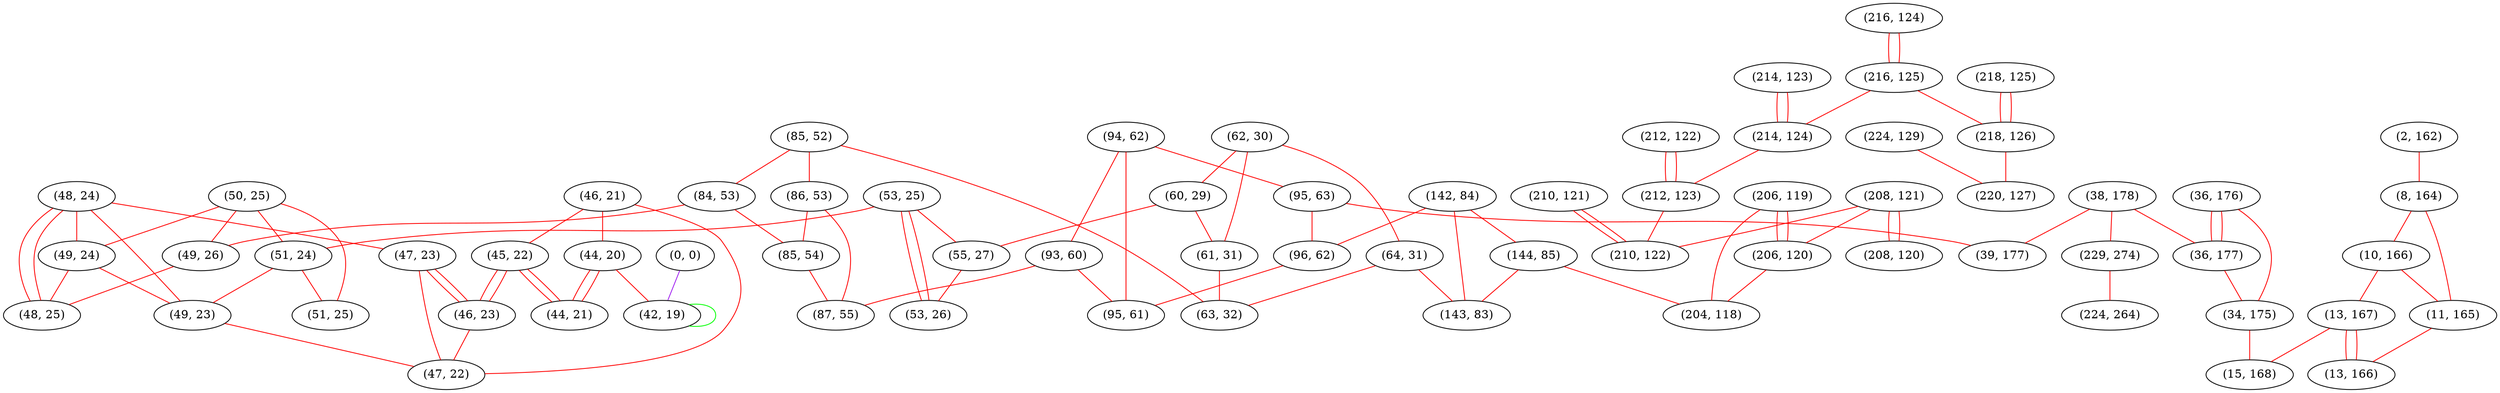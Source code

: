 graph "" {
"(53, 25)";
"(85, 52)";
"(38, 178)";
"(50, 25)";
"(84, 53)";
"(218, 125)";
"(2, 162)";
"(229, 274)";
"(36, 176)";
"(49, 26)";
"(0, 0)";
"(62, 30)";
"(46, 21)";
"(94, 62)";
"(208, 121)";
"(142, 84)";
"(206, 119)";
"(95, 63)";
"(96, 62)";
"(8, 164)";
"(45, 22)";
"(51, 24)";
"(93, 60)";
"(48, 24)";
"(216, 124)";
"(60, 29)";
"(10, 166)";
"(36, 177)";
"(206, 120)";
"(214, 123)";
"(55, 27)";
"(86, 53)";
"(64, 31)";
"(39, 177)";
"(34, 175)";
"(224, 264)";
"(224, 129)";
"(212, 122)";
"(44, 20)";
"(216, 125)";
"(47, 23)";
"(210, 121)";
"(11, 165)";
"(85, 54)";
"(214, 124)";
"(61, 31)";
"(87, 55)";
"(49, 24)";
"(13, 167)";
"(144, 85)";
"(49, 23)";
"(48, 25)";
"(143, 83)";
"(46, 23)";
"(218, 126)";
"(212, 123)";
"(44, 21)";
"(47, 22)";
"(95, 61)";
"(53, 26)";
"(42, 19)";
"(210, 122)";
"(13, 166)";
"(51, 25)";
"(15, 168)";
"(220, 127)";
"(208, 120)";
"(63, 32)";
"(204, 118)";
"(53, 25)" -- "(51, 24)"  [color=red, key=0, weight=1];
"(53, 25)" -- "(55, 27)"  [color=red, key=0, weight=1];
"(53, 25)" -- "(53, 26)"  [color=red, key=0, weight=1];
"(53, 25)" -- "(53, 26)"  [color=red, key=1, weight=1];
"(85, 52)" -- "(84, 53)"  [color=red, key=0, weight=1];
"(85, 52)" -- "(63, 32)"  [color=red, key=0, weight=1];
"(85, 52)" -- "(86, 53)"  [color=red, key=0, weight=1];
"(38, 178)" -- "(229, 274)"  [color=red, key=0, weight=1];
"(38, 178)" -- "(36, 177)"  [color=red, key=0, weight=1];
"(38, 178)" -- "(39, 177)"  [color=red, key=0, weight=1];
"(50, 25)" -- "(49, 26)"  [color=red, key=0, weight=1];
"(50, 25)" -- "(51, 24)"  [color=red, key=0, weight=1];
"(50, 25)" -- "(49, 24)"  [color=red, key=0, weight=1];
"(50, 25)" -- "(51, 25)"  [color=red, key=0, weight=1];
"(84, 53)" -- "(85, 54)"  [color=red, key=0, weight=1];
"(84, 53)" -- "(49, 26)"  [color=red, key=0, weight=1];
"(218, 125)" -- "(218, 126)"  [color=red, key=0, weight=1];
"(218, 125)" -- "(218, 126)"  [color=red, key=1, weight=1];
"(2, 162)" -- "(8, 164)"  [color=red, key=0, weight=1];
"(229, 274)" -- "(224, 264)"  [color=red, key=0, weight=1];
"(36, 176)" -- "(34, 175)"  [color=red, key=0, weight=1];
"(36, 176)" -- "(36, 177)"  [color=red, key=0, weight=1];
"(36, 176)" -- "(36, 177)"  [color=red, key=1, weight=1];
"(49, 26)" -- "(48, 25)"  [color=red, key=0, weight=1];
"(0, 0)" -- "(42, 19)"  [color=purple, key=0, weight=4];
"(62, 30)" -- "(60, 29)"  [color=red, key=0, weight=1];
"(62, 30)" -- "(61, 31)"  [color=red, key=0, weight=1];
"(62, 30)" -- "(64, 31)"  [color=red, key=0, weight=1];
"(46, 21)" -- "(45, 22)"  [color=red, key=0, weight=1];
"(46, 21)" -- "(47, 22)"  [color=red, key=0, weight=1];
"(46, 21)" -- "(44, 20)"  [color=red, key=0, weight=1];
"(94, 62)" -- "(93, 60)"  [color=red, key=0, weight=1];
"(94, 62)" -- "(95, 61)"  [color=red, key=0, weight=1];
"(94, 62)" -- "(95, 63)"  [color=red, key=0, weight=1];
"(208, 121)" -- "(208, 120)"  [color=red, key=0, weight=1];
"(208, 121)" -- "(208, 120)"  [color=red, key=1, weight=1];
"(208, 121)" -- "(206, 120)"  [color=red, key=0, weight=1];
"(208, 121)" -- "(210, 122)"  [color=red, key=0, weight=1];
"(142, 84)" -- "(96, 62)"  [color=red, key=0, weight=1];
"(142, 84)" -- "(144, 85)"  [color=red, key=0, weight=1];
"(142, 84)" -- "(143, 83)"  [color=red, key=0, weight=1];
"(206, 119)" -- "(204, 118)"  [color=red, key=0, weight=1];
"(206, 119)" -- "(206, 120)"  [color=red, key=0, weight=1];
"(206, 119)" -- "(206, 120)"  [color=red, key=1, weight=1];
"(95, 63)" -- "(96, 62)"  [color=red, key=0, weight=1];
"(95, 63)" -- "(39, 177)"  [color=red, key=0, weight=1];
"(96, 62)" -- "(95, 61)"  [color=red, key=0, weight=1];
"(8, 164)" -- "(11, 165)"  [color=red, key=0, weight=1];
"(8, 164)" -- "(10, 166)"  [color=red, key=0, weight=1];
"(45, 22)" -- "(44, 21)"  [color=red, key=0, weight=1];
"(45, 22)" -- "(44, 21)"  [color=red, key=1, weight=1];
"(45, 22)" -- "(46, 23)"  [color=red, key=0, weight=1];
"(45, 22)" -- "(46, 23)"  [color=red, key=1, weight=1];
"(51, 24)" -- "(51, 25)"  [color=red, key=0, weight=1];
"(51, 24)" -- "(49, 23)"  [color=red, key=0, weight=1];
"(93, 60)" -- "(95, 61)"  [color=red, key=0, weight=1];
"(93, 60)" -- "(87, 55)"  [color=red, key=0, weight=1];
"(48, 24)" -- "(48, 25)"  [color=red, key=0, weight=1];
"(48, 24)" -- "(48, 25)"  [color=red, key=1, weight=1];
"(48, 24)" -- "(49, 24)"  [color=red, key=0, weight=1];
"(48, 24)" -- "(47, 23)"  [color=red, key=0, weight=1];
"(48, 24)" -- "(49, 23)"  [color=red, key=0, weight=1];
"(216, 124)" -- "(216, 125)"  [color=red, key=0, weight=1];
"(216, 124)" -- "(216, 125)"  [color=red, key=1, weight=1];
"(60, 29)" -- "(55, 27)"  [color=red, key=0, weight=1];
"(60, 29)" -- "(61, 31)"  [color=red, key=0, weight=1];
"(10, 166)" -- "(11, 165)"  [color=red, key=0, weight=1];
"(10, 166)" -- "(13, 167)"  [color=red, key=0, weight=1];
"(36, 177)" -- "(34, 175)"  [color=red, key=0, weight=1];
"(206, 120)" -- "(204, 118)"  [color=red, key=0, weight=1];
"(214, 123)" -- "(214, 124)"  [color=red, key=0, weight=1];
"(214, 123)" -- "(214, 124)"  [color=red, key=1, weight=1];
"(55, 27)" -- "(53, 26)"  [color=red, key=0, weight=1];
"(86, 53)" -- "(85, 54)"  [color=red, key=0, weight=1];
"(86, 53)" -- "(87, 55)"  [color=red, key=0, weight=1];
"(64, 31)" -- "(143, 83)"  [color=red, key=0, weight=1];
"(64, 31)" -- "(63, 32)"  [color=red, key=0, weight=1];
"(34, 175)" -- "(15, 168)"  [color=red, key=0, weight=1];
"(224, 129)" -- "(220, 127)"  [color=red, key=0, weight=1];
"(212, 122)" -- "(212, 123)"  [color=red, key=0, weight=1];
"(212, 122)" -- "(212, 123)"  [color=red, key=1, weight=1];
"(44, 20)" -- "(44, 21)"  [color=red, key=0, weight=1];
"(44, 20)" -- "(44, 21)"  [color=red, key=1, weight=1];
"(44, 20)" -- "(42, 19)"  [color=red, key=0, weight=1];
"(216, 125)" -- "(214, 124)"  [color=red, key=0, weight=1];
"(216, 125)" -- "(218, 126)"  [color=red, key=0, weight=1];
"(47, 23)" -- "(47, 22)"  [color=red, key=0, weight=1];
"(47, 23)" -- "(46, 23)"  [color=red, key=0, weight=1];
"(47, 23)" -- "(46, 23)"  [color=red, key=1, weight=1];
"(210, 121)" -- "(210, 122)"  [color=red, key=0, weight=1];
"(210, 121)" -- "(210, 122)"  [color=red, key=1, weight=1];
"(11, 165)" -- "(13, 166)"  [color=red, key=0, weight=1];
"(85, 54)" -- "(87, 55)"  [color=red, key=0, weight=1];
"(214, 124)" -- "(212, 123)"  [color=red, key=0, weight=1];
"(61, 31)" -- "(63, 32)"  [color=red, key=0, weight=1];
"(49, 24)" -- "(48, 25)"  [color=red, key=0, weight=1];
"(49, 24)" -- "(49, 23)"  [color=red, key=0, weight=1];
"(13, 167)" -- "(13, 166)"  [color=red, key=0, weight=1];
"(13, 167)" -- "(13, 166)"  [color=red, key=1, weight=1];
"(13, 167)" -- "(15, 168)"  [color=red, key=0, weight=1];
"(144, 85)" -- "(204, 118)"  [color=red, key=0, weight=1];
"(144, 85)" -- "(143, 83)"  [color=red, key=0, weight=1];
"(49, 23)" -- "(47, 22)"  [color=red, key=0, weight=1];
"(46, 23)" -- "(47, 22)"  [color=red, key=0, weight=1];
"(218, 126)" -- "(220, 127)"  [color=red, key=0, weight=1];
"(212, 123)" -- "(210, 122)"  [color=red, key=0, weight=1];
"(42, 19)" -- "(42, 19)"  [color=green, key=0, weight=2];
}
